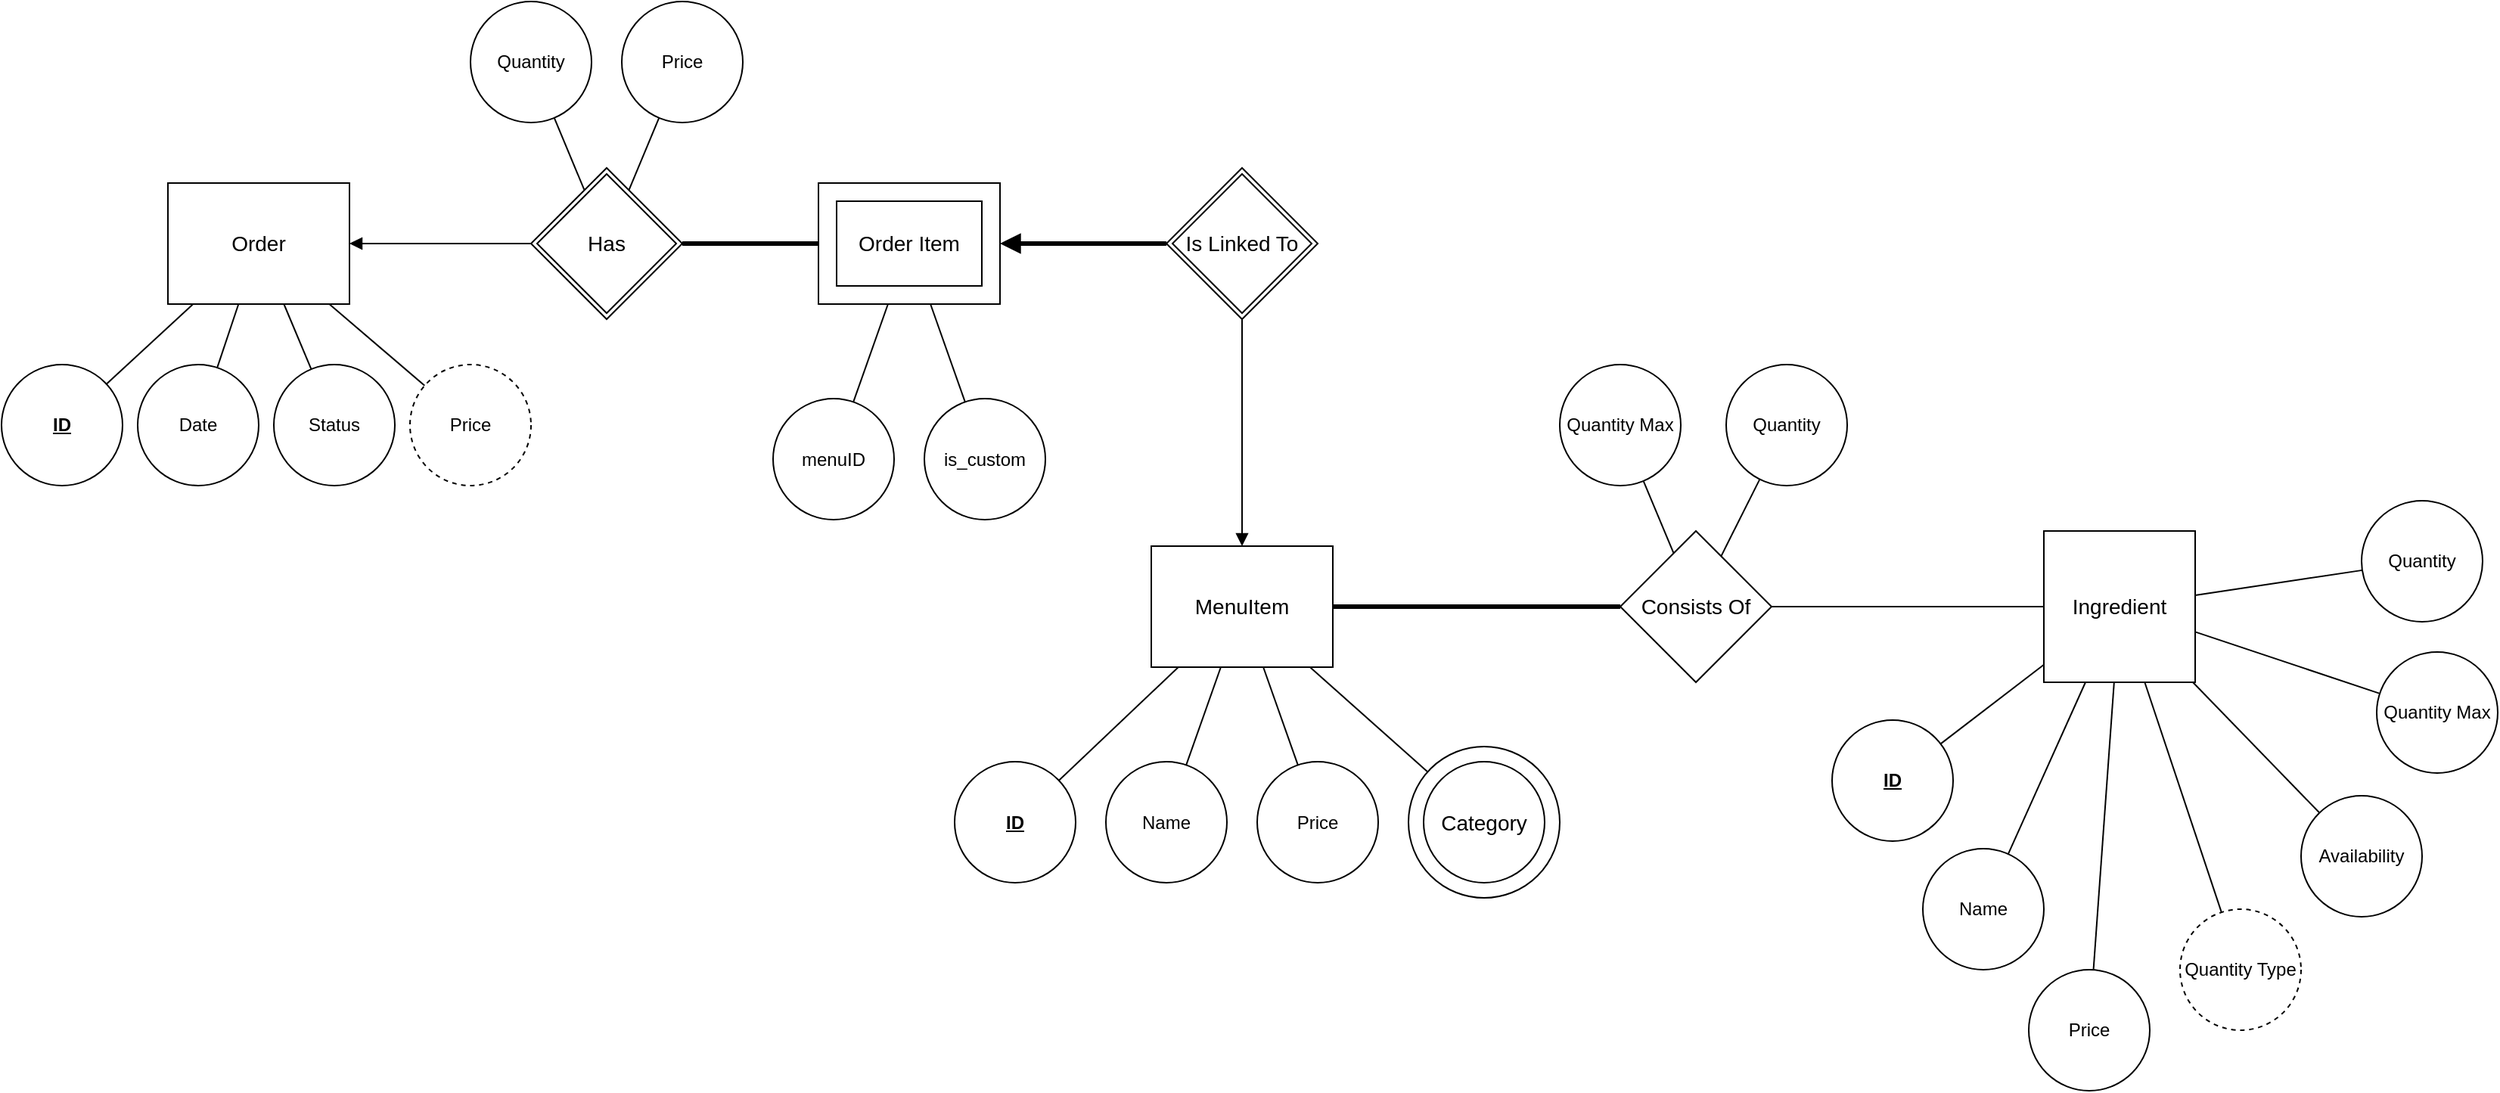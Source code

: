 <mxfile version="10.6.3"><diagram id="-LuUtKOn8fxou_b2-pJX" name="Page-1"><mxGraphModel dx="2182" dy="888" grid="1" gridSize="10" guides="1" tooltips="1" connect="1" arrows="1" fold="1" page="1" pageScale="1" pageWidth="850" pageHeight="1100" math="0" shadow="0"><root><mxCell id="0"/><mxCell id="1" parent="0"/><mxCell id="eMXKbca9MxXEXfEQ6J7u-1" value="Order" style="strokeWidth=1;whiteSpace=wrap;html=1;align=center;fontSize=14;" parent="1" vertex="1"><mxGeometry x="80" y="200" width="120" height="80" as="geometry"/></mxCell><mxCell id="eMXKbca9MxXEXfEQ6J7u-6" style="edgeStyle=none;rounded=0;orthogonalLoop=1;jettySize=auto;html=1;endArrow=none;endFill=0;" parent="1" source="eMXKbca9MxXEXfEQ6J7u-3" target="eMXKbca9MxXEXfEQ6J7u-1" edge="1"><mxGeometry relative="1" as="geometry"/></mxCell><mxCell id="eMXKbca9MxXEXfEQ6J7u-3" value="Date" style="ellipse;whiteSpace=wrap;html=1;aspect=fixed;strokeColor=#000000;fillColor=none;" parent="1" vertex="1"><mxGeometry x="60" y="320" width="80" height="80" as="geometry"/></mxCell><mxCell id="eMXKbca9MxXEXfEQ6J7u-5" style="rounded=0;orthogonalLoop=1;jettySize=auto;html=1;endArrow=none;endFill=0;" parent="1" source="eMXKbca9MxXEXfEQ6J7u-4" target="eMXKbca9MxXEXfEQ6J7u-1" edge="1"><mxGeometry relative="1" as="geometry"/></mxCell><mxCell id="eMXKbca9MxXEXfEQ6J7u-4" value="Status&lt;br&gt;" style="ellipse;whiteSpace=wrap;html=1;aspect=fixed;strokeColor=#000000;fillColor=none;" parent="1" vertex="1"><mxGeometry x="150" y="320" width="80" height="80" as="geometry"/></mxCell><mxCell id="eMXKbca9MxXEXfEQ6J7u-8" value="Ingredient" style="strokeWidth=1;whiteSpace=wrap;html=1;align=center;fontSize=14;fillColor=none;" parent="1" vertex="1"><mxGeometry x="1320" y="430" width="100" height="100" as="geometry"/></mxCell><mxCell id="eMXKbca9MxXEXfEQ6J7u-16" style="edgeStyle=none;rounded=0;orthogonalLoop=1;jettySize=auto;html=1;endArrow=none;endFill=0;" parent="1" source="eMXKbca9MxXEXfEQ6J7u-9" target="eMXKbca9MxXEXfEQ6J7u-8" edge="1"><mxGeometry relative="1" as="geometry"/></mxCell><mxCell id="eMXKbca9MxXEXfEQ6J7u-9" value="Quantity&lt;br&gt;" style="ellipse;whiteSpace=wrap;html=1;aspect=fixed;strokeColor=#000000;fillColor=none;" parent="1" vertex="1"><mxGeometry x="1530" y="410" width="80" height="80" as="geometry"/></mxCell><mxCell id="eMXKbca9MxXEXfEQ6J7u-18" style="edgeStyle=none;rounded=0;orthogonalLoop=1;jettySize=auto;html=1;endArrow=none;endFill=0;" parent="1" source="eMXKbca9MxXEXfEQ6J7u-10" target="eMXKbca9MxXEXfEQ6J7u-8" edge="1"><mxGeometry relative="1" as="geometry"/></mxCell><mxCell id="eMXKbca9MxXEXfEQ6J7u-10" value="Quantity Max" style="ellipse;whiteSpace=wrap;html=1;aspect=fixed;strokeColor=#000000;fillColor=none;" parent="1" vertex="1"><mxGeometry x="1540" y="510" width="80" height="80" as="geometry"/></mxCell><mxCell id="eMXKbca9MxXEXfEQ6J7u-17" style="edgeStyle=none;rounded=0;orthogonalLoop=1;jettySize=auto;html=1;endArrow=none;endFill=0;" parent="1" source="eMXKbca9MxXEXfEQ6J7u-11" target="eMXKbca9MxXEXfEQ6J7u-8" edge="1"><mxGeometry relative="1" as="geometry"/></mxCell><mxCell id="eMXKbca9MxXEXfEQ6J7u-11" value="Availability&lt;br&gt;" style="ellipse;whiteSpace=wrap;html=1;aspect=fixed;strokeColor=#000000;fillColor=none;" parent="1" vertex="1"><mxGeometry x="1490" y="605" width="80" height="80" as="geometry"/></mxCell><mxCell id="eMXKbca9MxXEXfEQ6J7u-15" style="edgeStyle=none;rounded=0;orthogonalLoop=1;jettySize=auto;html=1;endArrow=none;endFill=0;" parent="1" source="eMXKbca9MxXEXfEQ6J7u-12" target="eMXKbca9MxXEXfEQ6J7u-8" edge="1"><mxGeometry relative="1" as="geometry"/></mxCell><mxCell id="eMXKbca9MxXEXfEQ6J7u-12" value="Price&lt;br&gt;" style="ellipse;whiteSpace=wrap;html=1;aspect=fixed;strokeColor=#000000;fillColor=none;" parent="1" vertex="1"><mxGeometry x="1310" y="720" width="80" height="80" as="geometry"/></mxCell><mxCell id="eMXKbca9MxXEXfEQ6J7u-14" style="edgeStyle=none;rounded=0;orthogonalLoop=1;jettySize=auto;html=1;endArrow=none;endFill=0;" parent="1" source="eMXKbca9MxXEXfEQ6J7u-13" target="eMXKbca9MxXEXfEQ6J7u-8" edge="1"><mxGeometry relative="1" as="geometry"/></mxCell><mxCell id="eMXKbca9MxXEXfEQ6J7u-13" value="Name&lt;br&gt;" style="ellipse;whiteSpace=wrap;html=1;aspect=fixed;strokeColor=#000000;fillColor=none;" parent="1" vertex="1"><mxGeometry x="1240" y="640" width="80" height="80" as="geometry"/></mxCell><mxCell id="eMXKbca9MxXEXfEQ6J7u-20" style="edgeStyle=none;rounded=0;orthogonalLoop=1;jettySize=auto;html=1;endArrow=none;endFill=0;" parent="1" source="eMXKbca9MxXEXfEQ6J7u-19" target="eMXKbca9MxXEXfEQ6J7u-8" edge="1"><mxGeometry relative="1" as="geometry"/></mxCell><mxCell id="eMXKbca9MxXEXfEQ6J7u-19" value="&lt;u&gt;&lt;b&gt;ID&lt;/b&gt;&lt;/u&gt;&lt;br&gt;" style="ellipse;whiteSpace=wrap;html=1;aspect=fixed;strokeColor=#000000;fillColor=none;" parent="1" vertex="1"><mxGeometry x="1180" y="555" width="80" height="80" as="geometry"/></mxCell><mxCell id="eMXKbca9MxXEXfEQ6J7u-22" style="edgeStyle=none;rounded=0;orthogonalLoop=1;jettySize=auto;html=1;endArrow=none;endFill=0;" parent="1" source="eMXKbca9MxXEXfEQ6J7u-21" target="eMXKbca9MxXEXfEQ6J7u-1" edge="1"><mxGeometry relative="1" as="geometry"/></mxCell><mxCell id="eMXKbca9MxXEXfEQ6J7u-21" value="&lt;u&gt;&lt;b&gt;ID&lt;/b&gt;&lt;/u&gt;&lt;br&gt;" style="ellipse;whiteSpace=wrap;html=1;aspect=fixed;strokeColor=#000000;fillColor=none;" parent="1" vertex="1"><mxGeometry x="-30" y="320" width="80" height="80" as="geometry"/></mxCell><mxCell id="eMXKbca9MxXEXfEQ6J7u-27" style="rounded=0;orthogonalLoop=1;jettySize=auto;html=1;endArrow=none;endFill=0;" parent="1" source="eMXKbca9MxXEXfEQ6J7u-28" edge="1"><mxGeometry relative="1" as="geometry"><mxPoint x="584.035" y="280" as="targetPoint"/></mxGeometry></mxCell><mxCell id="eMXKbca9MxXEXfEQ6J7u-28" value="is_custom&lt;br&gt;" style="ellipse;whiteSpace=wrap;html=1;aspect=fixed;strokeColor=#000000;fillColor=none;" parent="1" vertex="1"><mxGeometry x="580" y="342.5" width="80" height="80" as="geometry"/></mxCell><mxCell id="eMXKbca9MxXEXfEQ6J7u-29" style="edgeStyle=none;rounded=0;orthogonalLoop=1;jettySize=auto;html=1;endArrow=none;endFill=0;" parent="1" source="eMXKbca9MxXEXfEQ6J7u-30" edge="1"><mxGeometry relative="1" as="geometry"><mxPoint x="555.965" y="280" as="targetPoint"/></mxGeometry></mxCell><mxCell id="eMXKbca9MxXEXfEQ6J7u-30" value="menuID&lt;br&gt;" style="ellipse;whiteSpace=wrap;html=1;aspect=fixed;strokeColor=#000000;fillColor=none;" parent="1" vertex="1"><mxGeometry x="480" y="342.5" width="80" height="80" as="geometry"/></mxCell><mxCell id="eMXKbca9MxXEXfEQ6J7u-42" style="edgeStyle=none;rounded=0;orthogonalLoop=1;jettySize=auto;html=1;endArrow=block;endFill=1;" parent="1" source="eMXKbca9MxXEXfEQ6J7u-35" target="eMXKbca9MxXEXfEQ6J7u-1" edge="1"><mxGeometry relative="1" as="geometry"/></mxCell><mxCell id="eMXKbca9MxXEXfEQ6J7u-43" style="edgeStyle=none;rounded=0;orthogonalLoop=1;jettySize=auto;html=1;endArrow=none;endFill=0;strokeWidth=3;" parent="1" source="eMXKbca9MxXEXfEQ6J7u-35" edge="1"><mxGeometry relative="1" as="geometry"><mxPoint x="510" y="240" as="targetPoint"/></mxGeometry></mxCell><mxCell id="eMXKbca9MxXEXfEQ6J7u-47" style="edgeStyle=none;rounded=0;orthogonalLoop=1;jettySize=auto;html=1;startArrow=none;startFill=0;endArrow=none;endFill=0;strokeWidth=1;" parent="1" source="eMXKbca9MxXEXfEQ6J7u-35" target="eMXKbca9MxXEXfEQ6J7u-45" edge="1"><mxGeometry relative="1" as="geometry"/></mxCell><mxCell id="eMXKbca9MxXEXfEQ6J7u-48" style="edgeStyle=none;rounded=0;orthogonalLoop=1;jettySize=auto;html=1;startArrow=none;startFill=0;endArrow=none;endFill=0;strokeWidth=1;" parent="1" source="eMXKbca9MxXEXfEQ6J7u-35" target="eMXKbca9MxXEXfEQ6J7u-44" edge="1"><mxGeometry relative="1" as="geometry"/></mxCell><mxCell id="eMXKbca9MxXEXfEQ6J7u-35" value="Has" style="shape=rhombus;strokeWidth=1;fontSize=17;perimeter=rhombusPerimeter;whiteSpace=wrap;html=1;align=center;fontSize=14;fillColor=none;rounded=0;autosize=0;collapsible=0;double=1;" parent="1" vertex="1"><mxGeometry x="320" y="190" width="100" height="100" as="geometry"/></mxCell><mxCell id="eMXKbca9MxXEXfEQ6J7u-41" style="edgeStyle=none;rounded=0;orthogonalLoop=1;jettySize=auto;html=1;endArrow=none;endFill=0;" parent="1" source="eMXKbca9MxXEXfEQ6J7u-40" target="eMXKbca9MxXEXfEQ6J7u-8" edge="1"><mxGeometry relative="1" as="geometry"/></mxCell><mxCell id="eMXKbca9MxXEXfEQ6J7u-40" value="Quantity Type&lt;br&gt;" style="ellipse;whiteSpace=wrap;html=1;aspect=fixed;strokeColor=#000000;fillColor=none;dashed=1;" parent="1" vertex="1"><mxGeometry x="1410" y="680" width="80" height="80" as="geometry"/></mxCell><mxCell id="eMXKbca9MxXEXfEQ6J7u-44" value="Quantity&lt;br&gt;" style="ellipse;whiteSpace=wrap;html=1;aspect=fixed;strokeColor=#000000;fillColor=none;" parent="1" vertex="1"><mxGeometry x="280" y="80" width="80" height="80" as="geometry"/></mxCell><mxCell id="eMXKbca9MxXEXfEQ6J7u-45" value="Price&lt;br&gt;" style="ellipse;whiteSpace=wrap;html=1;aspect=fixed;strokeColor=#000000;fillColor=none;" parent="1" vertex="1"><mxGeometry x="380" y="80" width="80" height="80" as="geometry"/></mxCell><mxCell id="eMXKbca9MxXEXfEQ6J7u-50" style="edgeStyle=none;rounded=0;orthogonalLoop=1;jettySize=auto;html=1;startArrow=none;startFill=0;endArrow=none;endFill=0;strokeWidth=1;" parent="1" source="eMXKbca9MxXEXfEQ6J7u-49" target="eMXKbca9MxXEXfEQ6J7u-8" edge="1"><mxGeometry relative="1" as="geometry"/></mxCell><mxCell id="eMXKbca9MxXEXfEQ6J7u-77" style="edgeStyle=none;rounded=0;orthogonalLoop=1;jettySize=auto;html=1;startArrow=none;startFill=0;endArrow=none;endFill=0;strokeWidth=3;" parent="1" source="eMXKbca9MxXEXfEQ6J7u-49" target="eMXKbca9MxXEXfEQ6J7u-65" edge="1"><mxGeometry relative="1" as="geometry"/></mxCell><mxCell id="eMXKbca9MxXEXfEQ6J7u-49" value="Consists Of" style="shape=rhombus;strokeWidth=1;fontSize=17;perimeter=rhombusPerimeter;whiteSpace=wrap;html=1;align=center;fontSize=14;fillColor=none;rounded=0;autosize=0;collapsible=0;double=0;" parent="1" vertex="1"><mxGeometry x="1040" y="430" width="100" height="100" as="geometry"/></mxCell><mxCell id="eMXKbca9MxXEXfEQ6J7u-53" style="edgeStyle=none;rounded=0;orthogonalLoop=1;jettySize=auto;html=1;startArrow=none;startFill=0;endArrow=none;endFill=0;strokeWidth=1;" parent="1" source="eMXKbca9MxXEXfEQ6J7u-52" target="eMXKbca9MxXEXfEQ6J7u-49" edge="1"><mxGeometry relative="1" as="geometry"/></mxCell><mxCell id="eMXKbca9MxXEXfEQ6J7u-52" value="Quantity&lt;br&gt;" style="ellipse;whiteSpace=wrap;html=1;aspect=fixed;strokeColor=#000000;fillColor=none;" parent="1" vertex="1"><mxGeometry x="1110" y="320" width="80" height="80" as="geometry"/></mxCell><mxCell id="eMXKbca9MxXEXfEQ6J7u-55" style="edgeStyle=none;rounded=0;orthogonalLoop=1;jettySize=auto;html=1;startArrow=none;startFill=0;endArrow=none;endFill=0;strokeWidth=1;" parent="1" source="eMXKbca9MxXEXfEQ6J7u-54" target="eMXKbca9MxXEXfEQ6J7u-49" edge="1"><mxGeometry relative="1" as="geometry"/></mxCell><mxCell id="eMXKbca9MxXEXfEQ6J7u-54" value="Quantity Max&lt;br&gt;" style="ellipse;whiteSpace=wrap;html=1;aspect=fixed;strokeColor=#000000;fillColor=none;" parent="1" vertex="1"><mxGeometry x="1000" y="320" width="80" height="80" as="geometry"/></mxCell><mxCell id="eMXKbca9MxXEXfEQ6J7u-65" value="MenuItem" style="strokeWidth=1;whiteSpace=wrap;html=1;align=center;fontSize=14;" parent="1" vertex="1"><mxGeometry x="730" y="440" width="120" height="80" as="geometry"/></mxCell><mxCell id="eMXKbca9MxXEXfEQ6J7u-66" style="edgeStyle=none;rounded=0;orthogonalLoop=1;jettySize=auto;html=1;endArrow=none;endFill=0;" parent="1" source="eMXKbca9MxXEXfEQ6J7u-67" target="eMXKbca9MxXEXfEQ6J7u-65" edge="1"><mxGeometry relative="1" as="geometry"/></mxCell><mxCell id="eMXKbca9MxXEXfEQ6J7u-67" value="&lt;u&gt;&lt;b&gt;ID&lt;/b&gt;&lt;/u&gt;" style="ellipse;whiteSpace=wrap;html=1;aspect=fixed;strokeColor=#000000;fillColor=none;" parent="1" vertex="1"><mxGeometry x="600" y="582.5" width="80" height="80" as="geometry"/></mxCell><mxCell id="eMXKbca9MxXEXfEQ6J7u-68" style="rounded=0;orthogonalLoop=1;jettySize=auto;html=1;endArrow=none;endFill=0;" parent="1" source="eMXKbca9MxXEXfEQ6J7u-69" target="eMXKbca9MxXEXfEQ6J7u-65" edge="1"><mxGeometry relative="1" as="geometry"/></mxCell><mxCell id="eMXKbca9MxXEXfEQ6J7u-69" value="Price&lt;br&gt;" style="ellipse;whiteSpace=wrap;html=1;aspect=fixed;strokeColor=#000000;fillColor=none;" parent="1" vertex="1"><mxGeometry x="800" y="582.5" width="80" height="80" as="geometry"/></mxCell><mxCell id="eMXKbca9MxXEXfEQ6J7u-70" style="edgeStyle=none;rounded=0;orthogonalLoop=1;jettySize=auto;html=1;endArrow=none;endFill=0;" parent="1" source="eMXKbca9MxXEXfEQ6J7u-71" target="eMXKbca9MxXEXfEQ6J7u-65" edge="1"><mxGeometry relative="1" as="geometry"/></mxCell><mxCell id="eMXKbca9MxXEXfEQ6J7u-71" value="Name&lt;br&gt;" style="ellipse;whiteSpace=wrap;html=1;aspect=fixed;strokeColor=#000000;fillColor=none;" parent="1" vertex="1"><mxGeometry x="700" y="582.5" width="80" height="80" as="geometry"/></mxCell><mxCell id="eMXKbca9MxXEXfEQ6J7u-72" style="edgeStyle=none;rounded=0;orthogonalLoop=1;jettySize=auto;html=1;endArrow=none;endFill=0;" parent="1" source="eMXKbca9MxXEXfEQ6J7u-73" target="eMXKbca9MxXEXfEQ6J7u-65" edge="1"><mxGeometry relative="1" as="geometry"/></mxCell><mxCell id="eMXKbca9MxXEXfEQ6J7u-73" value="Category" style="ellipse;shape=doubleEllipse;margin=10;strokeWidth=1;fontSize=14;whiteSpace=wrap;html=1;align=center;rounded=0;fillColor=none;" parent="1" vertex="1"><mxGeometry x="900" y="572.5" width="100" height="100" as="geometry"/></mxCell><mxCell id="eMXKbca9MxXEXfEQ6J7u-75" style="edgeStyle=none;rounded=0;orthogonalLoop=1;jettySize=auto;html=1;startArrow=none;startFill=0;endArrow=block;endFill=1;strokeWidth=3;" parent="1" edge="1"><mxGeometry relative="1" as="geometry"><mxPoint x="630" y="240" as="targetPoint"/><mxPoint x="740" y="240" as="sourcePoint"/></mxGeometry></mxCell><mxCell id="eMXKbca9MxXEXfEQ6J7u-76" style="edgeStyle=none;rounded=0;orthogonalLoop=1;jettySize=auto;html=1;startArrow=none;startFill=0;endArrow=block;endFill=1;strokeWidth=1;" parent="1" target="eMXKbca9MxXEXfEQ6J7u-65" edge="1"><mxGeometry relative="1" as="geometry"><mxPoint x="790" y="290" as="sourcePoint"/></mxGeometry></mxCell><mxCell id="eMXKbca9MxXEXfEQ6J7u-79" value="Order Item" style="shape=ext;strokeWidth=1;margin=10;double=1;whiteSpace=wrap;html=1;align=center;fontSize=14;rounded=0;fillColor=none;" parent="1" vertex="1"><mxGeometry x="510" y="200" width="120" height="80" as="geometry"/></mxCell><mxCell id="QNF1f2i0b0M3SB9AoWWf-1" value="Is Linked To" style="shape=rhombus;strokeWidth=1;fontSize=17;perimeter=rhombusPerimeter;whiteSpace=wrap;html=1;align=center;fontSize=14;fillColor=none;rounded=0;autosize=0;collapsible=0;double=1;" vertex="1" parent="1"><mxGeometry x="740" y="190" width="100" height="100" as="geometry"/></mxCell><mxCell id="QNF1f2i0b0M3SB9AoWWf-3" style="rounded=0;orthogonalLoop=1;jettySize=auto;html=1;strokeWidth=1;endArrow=none;endFill=0;" edge="1" parent="1" source="QNF1f2i0b0M3SB9AoWWf-2" target="eMXKbca9MxXEXfEQ6J7u-1"><mxGeometry relative="1" as="geometry"/></mxCell><mxCell id="QNF1f2i0b0M3SB9AoWWf-2" value="Price&lt;br&gt;" style="ellipse;whiteSpace=wrap;html=1;aspect=fixed;strokeColor=#000000;fillColor=none;fixDash=0;dashed=1;" vertex="1" parent="1"><mxGeometry x="240" y="320" width="80" height="80" as="geometry"/></mxCell></root></mxGraphModel></diagram></mxfile>